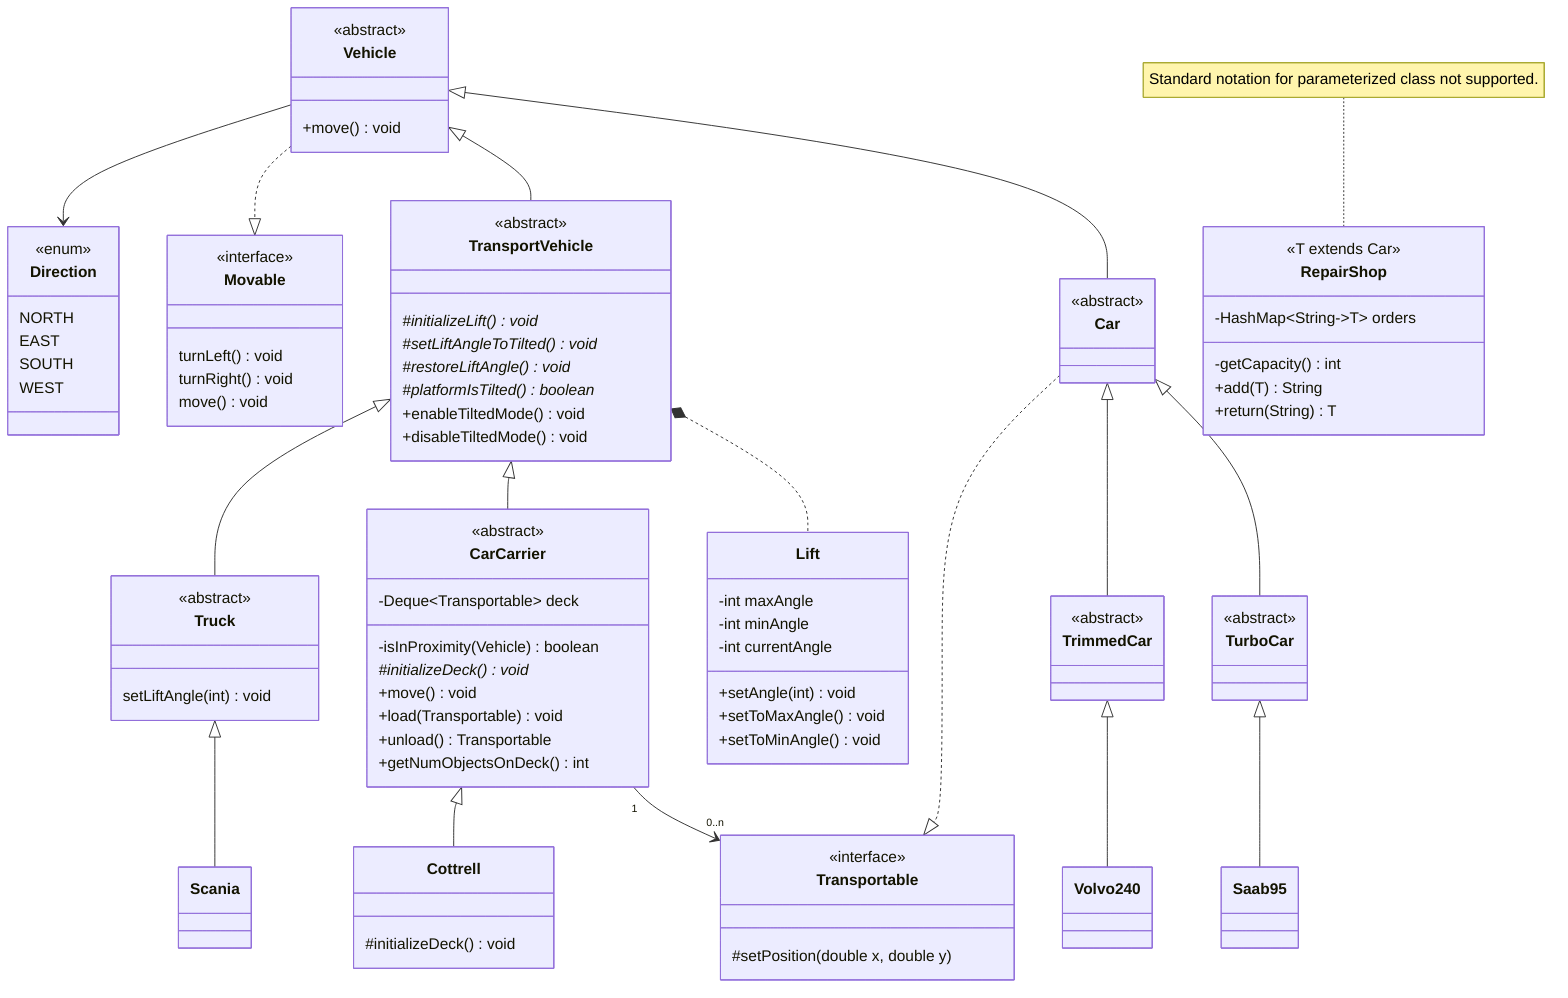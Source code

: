 classDiagram

  class Direction {
    <<enum>>
    NORTH
    EAST
    SOUTH
    WEST
  }

  class Transportable {
    <<interface>>
    #setPosition(double x, double y)
  }

  class Movable{
    <<interface>>
    turnLeft() void
    turnRight() void
    move() void
  }

  class RepairShop {
    <<T extends Car>>
    %% No support for generics with two parameters
    -HashMap~String->T~ orders
    -getCapacity() int
    +add(T) String
    +return(String) T
  }
  note for RepairShop "Standard notation for parameterized class not supported."

  class Vehicle{
    <<abstract>>
    +move() void
  }

  class TransportVehicle {
    <<abstract>>
    #initializeLift() void*
    #setLiftAngleToTilted() void*
    #restoreLiftAngle() void*
    #platformIsTilted() boolean*
    +enableTiltedMode() void
    +disableTiltedMode() void
  }

  class CarCarrier {
    <<abstract>>
    -Deque~Transportable~ deck
    -isInProximity(Vehicle) boolean
    #initializeDeck() void*
    +move() void
    +load(Transportable) void
    +unload() Transportable
    +getNumObjectsOnDeck() int
  }

  class Cottrell {
    #initializeDeck() void
  }

  class Truck {
    <<abstract>>
    setLiftAngle(int) void
  }

  class Scania {
  }

  class Lift {
    -int maxAngle
    -int minAngle
    -int currentAngle
    +setAngle(int) void
    +setToMaxAngle() void
    +setToMinAngle() void
  }

  class Car {
    <<abstract>>
  }

  class TrimmedCar {
    <<abstract>>
  }

  class TurboCar {
    <<abstract>>
  }

  class Volvo240 {
  }

  class Saab95 {
  }


Vehicle --> Direction
Vehicle ..|> Movable
Vehicle <|-- TransportVehicle
Vehicle <|-- Car
TransportVehicle <|-- Truck
TransportVehicle <|-- CarCarrier
TransportVehicle *.. Lift
Truck <|-- Scania
CarCarrier <|-- Cottrell
CarCarrier "1" --> "0..n" Transportable
Car ..|> Transportable
Car <|-- TrimmedCar
Car <|-- TurboCar
TrimmedCar <|-- Volvo240
TurboCar <|-- Saab95